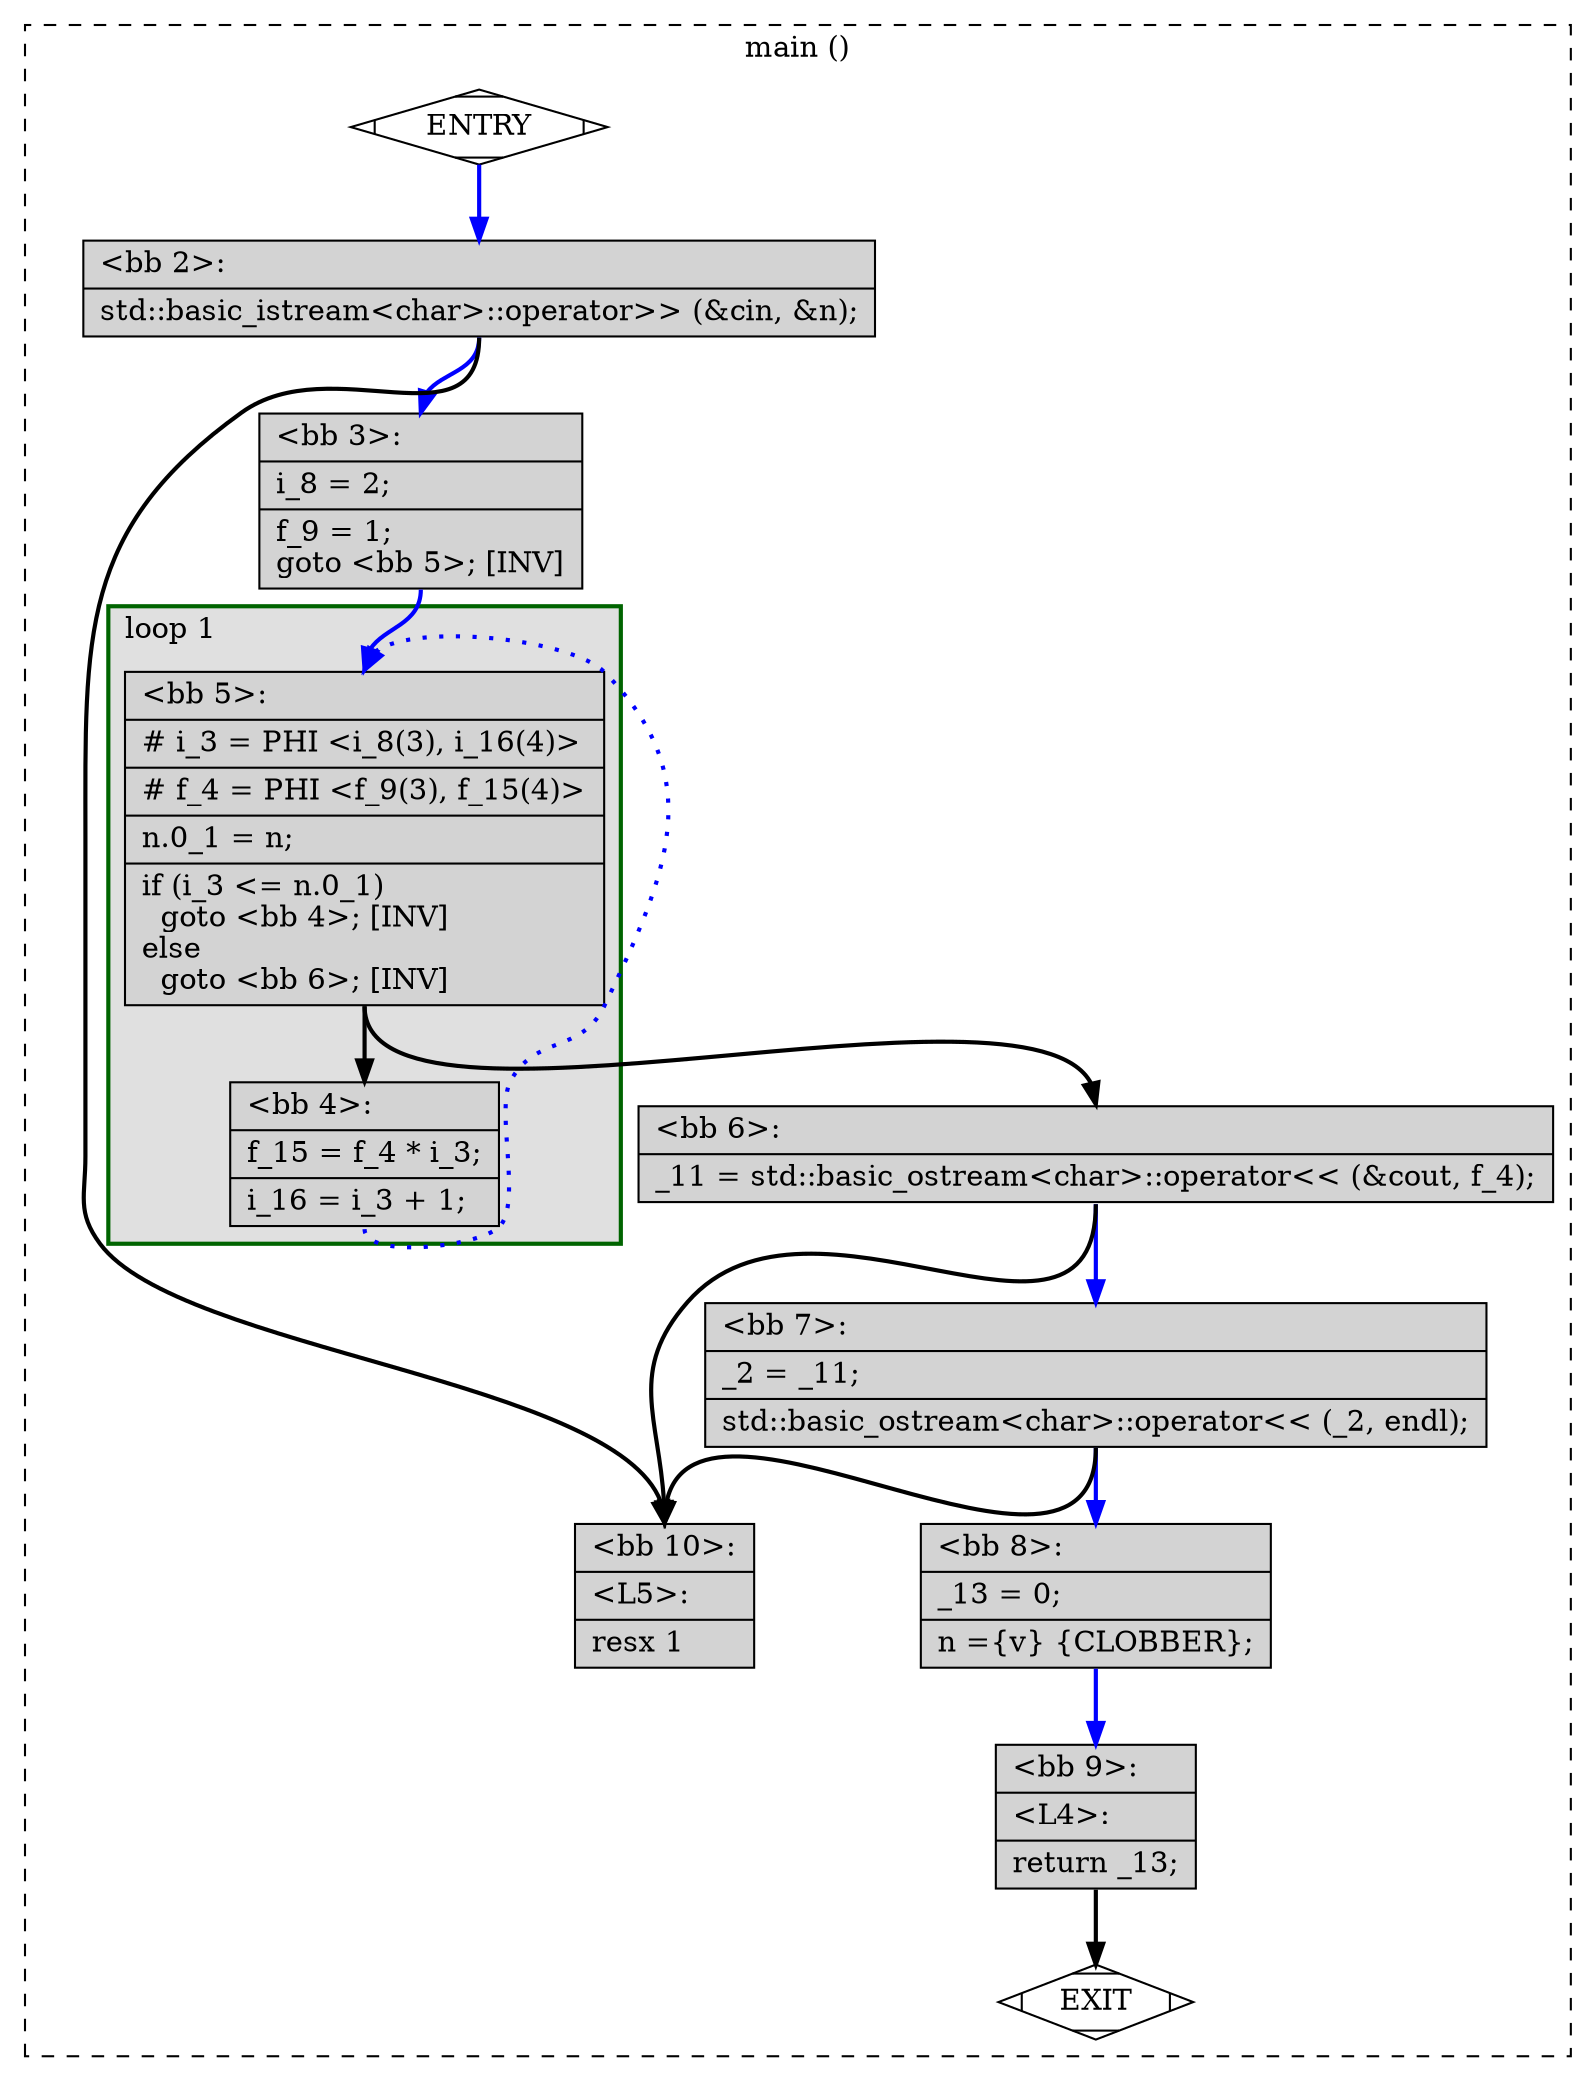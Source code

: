 digraph "a-mul.cpp.093t.ehdisp" {
overlap=false;
subgraph "cluster_main" {
	style="dashed";
	color="black";
	label="main ()";
	subgraph cluster_1729_1 {
	style="filled";
	color="darkgreen";
	fillcolor="grey88";
	label="loop 1";
	labeljust=l;
	penwidth=2;
	fn_1729_basic_block_5 [shape=record,style=filled,fillcolor=lightgrey,label="{\<bb\ 5\>:\l\
|#\ i_3\ =\ PHI\ \<i_8(3),\ i_16(4)\>\l\
|#\ f_4\ =\ PHI\ \<f_9(3),\ f_15(4)\>\l\
|n.0_1\ =\ n;\l\
|if\ (i_3\ \<=\ n.0_1)\l\
\ \ goto\ \<bb\ 4\>;\ [INV]\l\
else\l\
\ \ goto\ \<bb\ 6\>;\ [INV]\l\
}"];

	fn_1729_basic_block_4 [shape=record,style=filled,fillcolor=lightgrey,label="{\<bb\ 4\>:\l\
|f_15\ =\ f_4\ *\ i_3;\l\
|i_16\ =\ i_3\ +\ 1;\l\
}"];

	}
	fn_1729_basic_block_0 [shape=Mdiamond,style=filled,fillcolor=white,label="ENTRY"];

	fn_1729_basic_block_1 [shape=Mdiamond,style=filled,fillcolor=white,label="EXIT"];

	fn_1729_basic_block_2 [shape=record,style=filled,fillcolor=lightgrey,label="{\<bb\ 2\>:\l\
|std::basic_istream\<char\>::operator\>\>\ (&cin,\ &n);\l\
}"];

	fn_1729_basic_block_3 [shape=record,style=filled,fillcolor=lightgrey,label="{\<bb\ 3\>:\l\
|i_8\ =\ 2;\l\
|f_9\ =\ 1;\l\
goto\ \<bb\ 5\>;\ [INV]\l\
}"];

	fn_1729_basic_block_6 [shape=record,style=filled,fillcolor=lightgrey,label="{\<bb\ 6\>:\l\
|_11\ =\ std::basic_ostream\<char\>::operator\<\<\ (&cout,\ f_4);\l\
}"];

	fn_1729_basic_block_7 [shape=record,style=filled,fillcolor=lightgrey,label="{\<bb\ 7\>:\l\
|_2\ =\ _11;\l\
|std::basic_ostream\<char\>::operator\<\<\ (_2,\ endl);\l\
}"];

	fn_1729_basic_block_8 [shape=record,style=filled,fillcolor=lightgrey,label="{\<bb\ 8\>:\l\
|_13\ =\ 0;\l\
|n\ =\{v\}\ \{CLOBBER\};\l\
}"];

	fn_1729_basic_block_9 [shape=record,style=filled,fillcolor=lightgrey,label="{\<bb\ 9\>:\l\
|\<L4\>:\l\
|return\ _13;\l\
}"];

	fn_1729_basic_block_10 [shape=record,style=filled,fillcolor=lightgrey,label="{\<bb\ 10\>:\l\
|\<L5\>:\l\
|resx\ 1\l\
}"];

	fn_1729_basic_block_0:s -> fn_1729_basic_block_2:n [style="solid,bold",color=blue,weight=100,constraint=true];
	fn_1729_basic_block_2:s -> fn_1729_basic_block_10:n [style="solid,bold",color=black,weight=10,constraint=true];
	fn_1729_basic_block_2:s -> fn_1729_basic_block_3:n [style="solid,bold",color=blue,weight=100,constraint=true];
	fn_1729_basic_block_3:s -> fn_1729_basic_block_5:n [style="solid,bold",color=blue,weight=100,constraint=true];
	fn_1729_basic_block_4:s -> fn_1729_basic_block_5:n [style="dotted,bold",color=blue,weight=10,constraint=false];
	fn_1729_basic_block_5:s -> fn_1729_basic_block_4:n [style="solid,bold",color=black,weight=10,constraint=true];
	fn_1729_basic_block_5:s -> fn_1729_basic_block_6:n [style="solid,bold",color=black,weight=10,constraint=true];
	fn_1729_basic_block_6:s -> fn_1729_basic_block_10:n [style="solid,bold",color=black,weight=10,constraint=true];
	fn_1729_basic_block_6:s -> fn_1729_basic_block_7:n [style="solid,bold",color=blue,weight=100,constraint=true];
	fn_1729_basic_block_7:s -> fn_1729_basic_block_10:n [style="solid,bold",color=black,weight=10,constraint=true];
	fn_1729_basic_block_7:s -> fn_1729_basic_block_8:n [style="solid,bold",color=blue,weight=100,constraint=true];
	fn_1729_basic_block_8:s -> fn_1729_basic_block_9:n [style="solid,bold",color=blue,weight=100,constraint=true];
	fn_1729_basic_block_9:s -> fn_1729_basic_block_1:n [style="solid,bold",color=black,weight=10,constraint=true];
	fn_1729_basic_block_0:s -> fn_1729_basic_block_1:n [style="invis",constraint=true];
}
}
